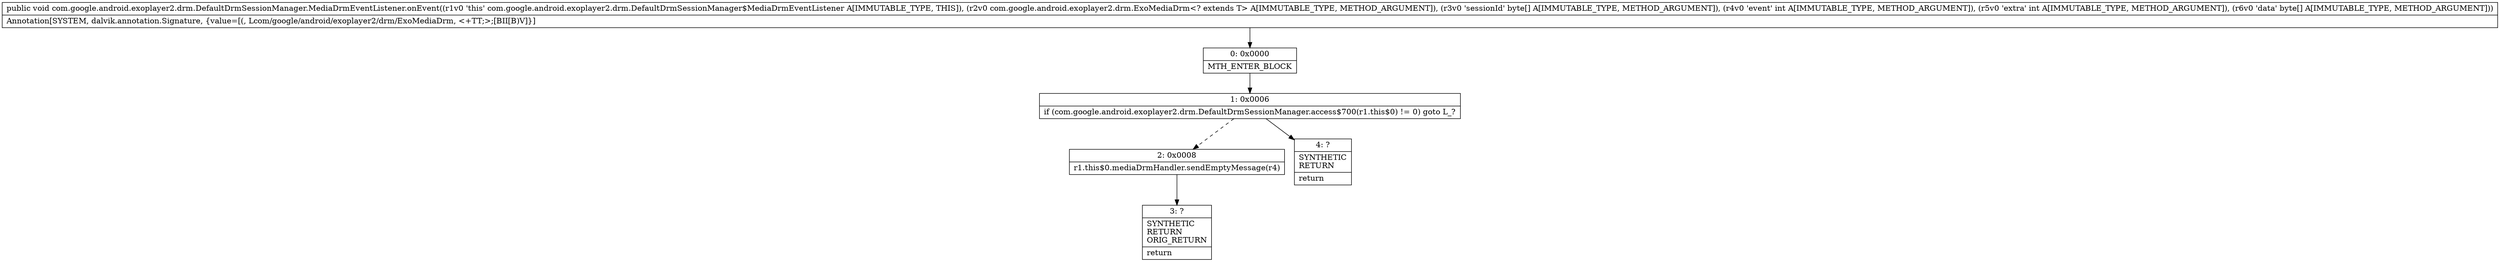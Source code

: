 digraph "CFG forcom.google.android.exoplayer2.drm.DefaultDrmSessionManager.MediaDrmEventListener.onEvent(Lcom\/google\/android\/exoplayer2\/drm\/ExoMediaDrm;[BII[B)V" {
Node_0 [shape=record,label="{0\:\ 0x0000|MTH_ENTER_BLOCK\l}"];
Node_1 [shape=record,label="{1\:\ 0x0006|if (com.google.android.exoplayer2.drm.DefaultDrmSessionManager.access$700(r1.this$0) != 0) goto L_?\l}"];
Node_2 [shape=record,label="{2\:\ 0x0008|r1.this$0.mediaDrmHandler.sendEmptyMessage(r4)\l}"];
Node_3 [shape=record,label="{3\:\ ?|SYNTHETIC\lRETURN\lORIG_RETURN\l|return\l}"];
Node_4 [shape=record,label="{4\:\ ?|SYNTHETIC\lRETURN\l|return\l}"];
MethodNode[shape=record,label="{public void com.google.android.exoplayer2.drm.DefaultDrmSessionManager.MediaDrmEventListener.onEvent((r1v0 'this' com.google.android.exoplayer2.drm.DefaultDrmSessionManager$MediaDrmEventListener A[IMMUTABLE_TYPE, THIS]), (r2v0 com.google.android.exoplayer2.drm.ExoMediaDrm\<? extends T\> A[IMMUTABLE_TYPE, METHOD_ARGUMENT]), (r3v0 'sessionId' byte[] A[IMMUTABLE_TYPE, METHOD_ARGUMENT]), (r4v0 'event' int A[IMMUTABLE_TYPE, METHOD_ARGUMENT]), (r5v0 'extra' int A[IMMUTABLE_TYPE, METHOD_ARGUMENT]), (r6v0 'data' byte[] A[IMMUTABLE_TYPE, METHOD_ARGUMENT]))  | Annotation[SYSTEM, dalvik.annotation.Signature, \{value=[(, Lcom\/google\/android\/exoplayer2\/drm\/ExoMediaDrm, \<+TT;\>;[BII[B)V]\}]\l}"];
MethodNode -> Node_0;
Node_0 -> Node_1;
Node_1 -> Node_2[style=dashed];
Node_1 -> Node_4;
Node_2 -> Node_3;
}

